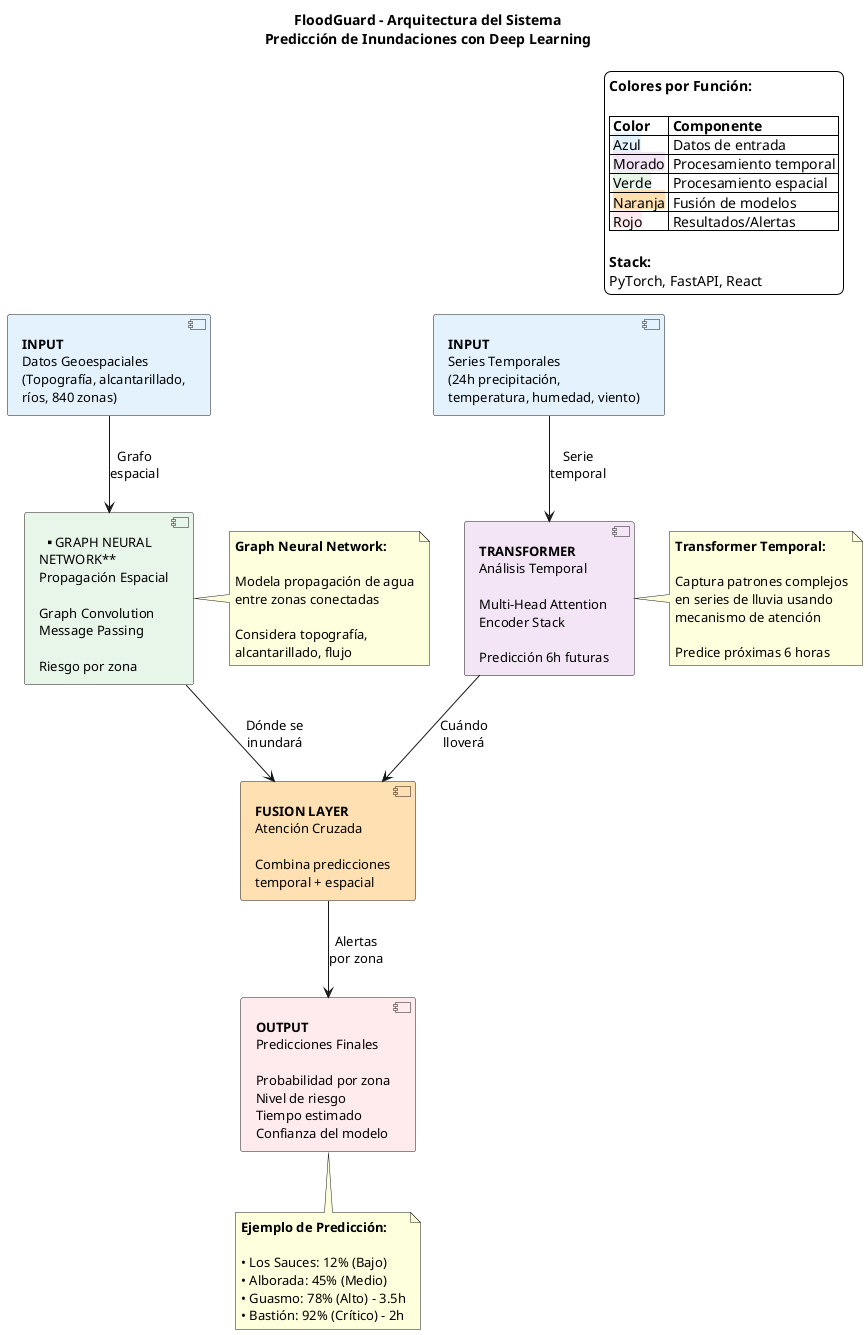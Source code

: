 @startuml FloodGuard_Simple

skinparam backgroundColor #FFFFFF
skinparam shadowing false
skinparam defaultFontName Arial
skinparam defaultFontSize 13

title **FloodGuard - Arquitectura del Sistema**\nPredicción de Inundaciones con Deep Learning

' COMPONENTES PRINCIPALES SIN ANIDAMIENTO

[**INPUT**\nSeries Temporales\n(24h precipitación,\ntemperatura, humedad, viento)] as INPUT #E3F2FD
[**INPUT**\nDatos Geoespaciales\n(Topografía, alcantarillado,\nríos, 840 zonas)] as GEO #E3F2FD

[**TRANSFORMER**\nAnálisis Temporal\n\nMulti-Head Attention\nEncoder Stack\n\nPredicción 6h futuras] as TRANS #F3E5F5

[**GRAPH NEURAL\nNETWORK**\nPropagación Espacial\n\nGraph Convolution\nMessage Passing\n\nRiesgo por zona] as GNN #E8F5E9

[**FUSION LAYER**\nAtención Cruzada\n\nCombina predicciones\ntemporal + espacial] as FUSION #FFE0B2

[**OUTPUT**\nPredicciones Finales\n\nProbabilidad por zona\nNivel de riesgo\nTiempo estimado\nConfianza del modelo] as OUTPUT #FFEBEE

' FLUJO DE DATOS
INPUT --> TRANS : "Serie\ntemporal"
GEO --> GNN : "Grafo\nespacial"
TRANS --> FUSION : "Cuándo\nlloverá"
GNN --> FUSION : "Dónde se\ninundará"
FUSION --> OUTPUT : "Alertas\npor zona"

' NOTAS EXPLICATIVAS
note right of TRANS
  **Transformer Temporal:**

  Captura patrones complejos
  en series de lluvia usando
  mecanismo de atención

  Predice próximas 6 horas
end note

note right of GNN
  **Graph Neural Network:**

  Modela propagación de agua
  entre zonas conectadas

  Considera topografía,
  alcantarillado, flujo
end note

note bottom of OUTPUT
  **Ejemplo de Predicción:**

  • Los Sauces: 12% (Bajo)
  • Alborada: 45% (Medio)
  • Guasmo: 78% (Alto) - 3.5h
  • Bastión: 92% (Crítico) - 2h
end note

legend top right
  **Colores por Función:**

  |= Color |= Componente |
  | <back:#E3F2FD>Azul</back> | Datos de entrada |
  | <back:#F3E5F5>Morado</back> | Procesamiento temporal |
  | <back:#E8F5E9>Verde</back> | Procesamiento espacial |
  | <back:#FFE0B2>Naranja</back> | Fusión de modelos |
  | <back:#FFEBEE>Rojo</back> | Resultados/Alertas |

  **Stack:**
  PyTorch, FastAPI, React
end legend

@enduml
